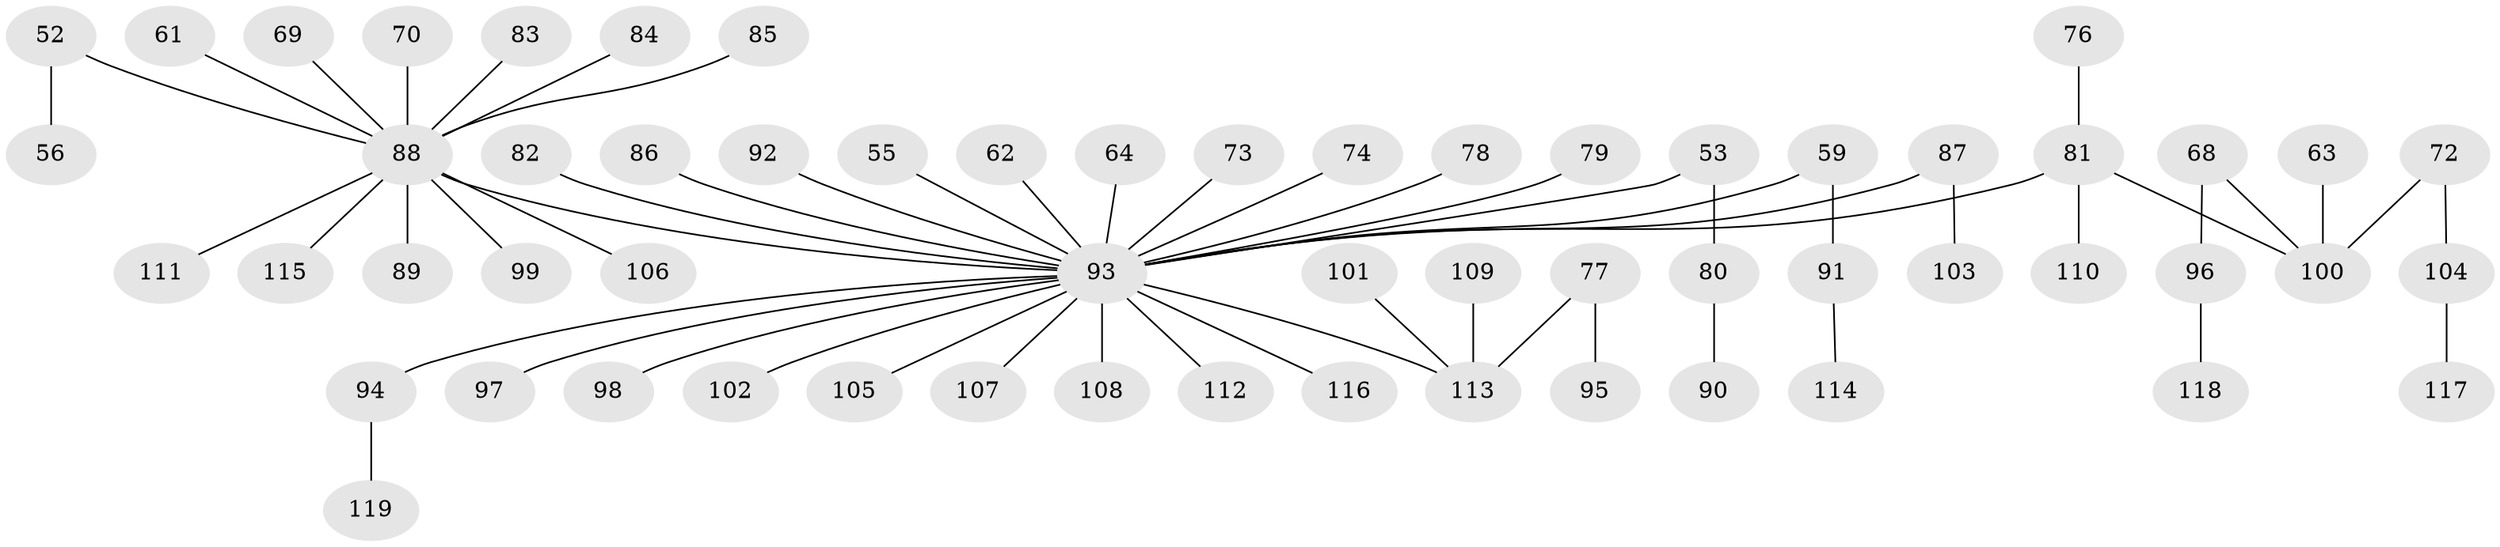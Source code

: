 // original degree distribution, {7: 0.01680672268907563, 3: 0.14285714285714285, 10: 0.008403361344537815, 5: 0.01680672268907563, 2: 0.24369747899159663, 1: 0.5126050420168067, 6: 0.01680672268907563, 4: 0.04201680672268908}
// Generated by graph-tools (version 1.1) at 2025/52/03/09/25 04:52:34]
// undirected, 59 vertices, 58 edges
graph export_dot {
graph [start="1"]
  node [color=gray90,style=filled];
  52;
  53;
  55;
  56;
  59;
  61;
  62;
  63;
  64;
  68;
  69;
  70;
  72 [super="+71"];
  73;
  74;
  76;
  77;
  78;
  79;
  80;
  81 [super="+66"];
  82;
  83;
  84;
  85;
  86;
  87;
  88 [super="+75+37+41+42+51"];
  89;
  90;
  91;
  92 [super="+44+45"];
  93 [super="+35+24+65+29+9+25+31+39+57+48"];
  94;
  95;
  96;
  97;
  98;
  99;
  100 [super="+54"];
  101;
  102;
  103;
  104;
  105;
  106;
  107;
  108;
  109;
  110;
  111;
  112;
  113 [super="+67"];
  114;
  115;
  116;
  117;
  118;
  119;
  52 -- 56;
  52 -- 88;
  53 -- 80;
  53 -- 93;
  55 -- 93;
  59 -- 91;
  59 -- 93;
  61 -- 88;
  62 -- 93;
  63 -- 100;
  64 -- 93;
  68 -- 96;
  68 -- 100;
  69 -- 88;
  70 -- 88;
  72 -- 104;
  72 -- 100;
  73 -- 93;
  74 -- 93;
  76 -- 81;
  77 -- 95;
  77 -- 113;
  78 -- 93;
  79 -- 93;
  80 -- 90;
  81 -- 100;
  81 -- 93;
  81 -- 110;
  82 -- 93;
  83 -- 88;
  84 -- 88;
  85 -- 88;
  86 -- 93;
  87 -- 103;
  87 -- 93;
  88 -- 89;
  88 -- 99;
  88 -- 106;
  88 -- 111;
  88 -- 115;
  88 -- 93;
  91 -- 114;
  92 -- 93;
  93 -- 105;
  93 -- 107;
  93 -- 97;
  93 -- 98;
  93 -- 108;
  93 -- 112;
  93 -- 116;
  93 -- 113;
  93 -- 102;
  93 -- 94;
  94 -- 119;
  96 -- 118;
  101 -- 113;
  104 -- 117;
  109 -- 113;
}
